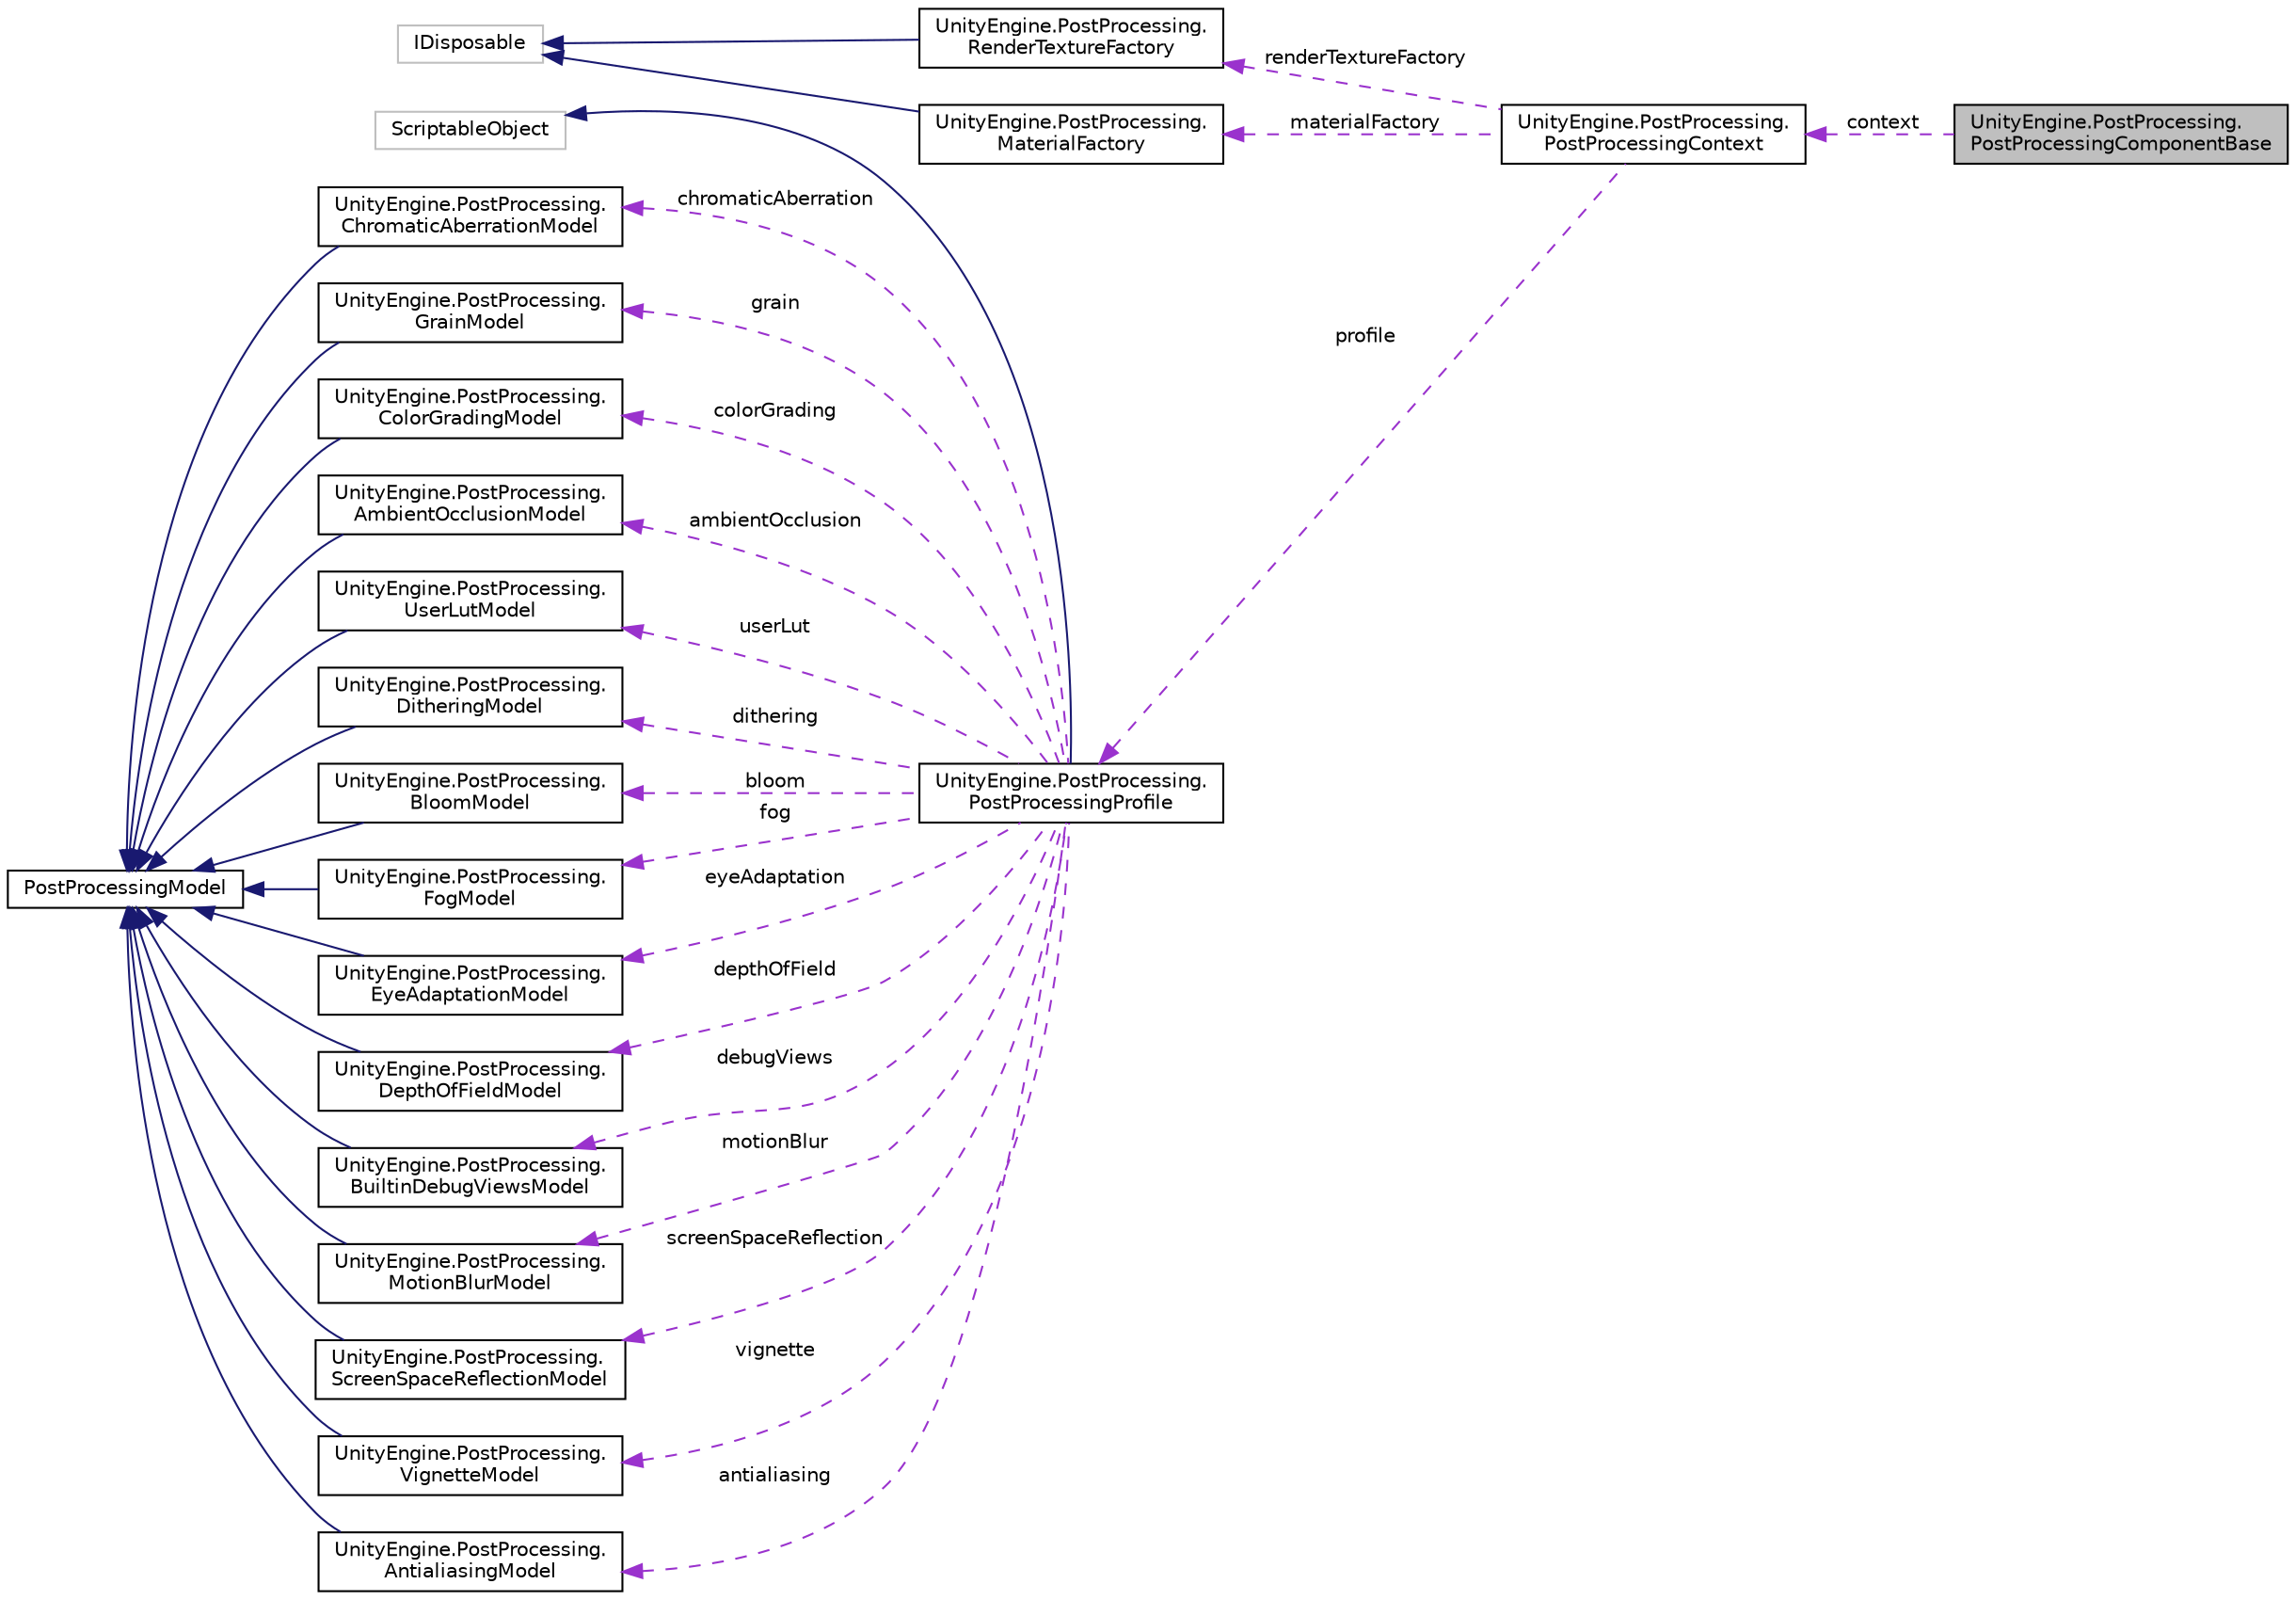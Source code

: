 digraph "UnityEngine.PostProcessing.PostProcessingComponentBase"
{
  edge [fontname="Helvetica",fontsize="10",labelfontname="Helvetica",labelfontsize="10"];
  node [fontname="Helvetica",fontsize="10",shape=record];
  rankdir="LR";
  Node4 [label="UnityEngine.PostProcessing.\lPostProcessingComponentBase",height=0.2,width=0.4,color="black", fillcolor="grey75", style="filled", fontcolor="black"];
  Node5 -> Node4 [dir="back",color="darkorchid3",fontsize="10",style="dashed",label=" context" ];
  Node5 [label="UnityEngine.PostProcessing.\lPostProcessingContext",height=0.2,width=0.4,color="black", fillcolor="white", style="filled",URL="$class_unity_engine_1_1_post_processing_1_1_post_processing_context.html"];
  Node6 -> Node5 [dir="back",color="darkorchid3",fontsize="10",style="dashed",label=" renderTextureFactory" ];
  Node6 [label="UnityEngine.PostProcessing.\lRenderTextureFactory",height=0.2,width=0.4,color="black", fillcolor="white", style="filled",URL="$class_unity_engine_1_1_post_processing_1_1_render_texture_factory.html"];
  Node7 -> Node6 [dir="back",color="midnightblue",fontsize="10",style="solid"];
  Node7 [label="IDisposable",height=0.2,width=0.4,color="grey75", fillcolor="white", style="filled"];
  Node8 -> Node5 [dir="back",color="darkorchid3",fontsize="10",style="dashed",label=" profile" ];
  Node8 [label="UnityEngine.PostProcessing.\lPostProcessingProfile",height=0.2,width=0.4,color="black", fillcolor="white", style="filled",URL="$class_unity_engine_1_1_post_processing_1_1_post_processing_profile.html"];
  Node9 -> Node8 [dir="back",color="midnightblue",fontsize="10",style="solid"];
  Node9 [label="ScriptableObject",height=0.2,width=0.4,color="grey75", fillcolor="white", style="filled"];
  Node10 -> Node8 [dir="back",color="darkorchid3",fontsize="10",style="dashed",label=" chromaticAberration" ];
  Node10 [label="UnityEngine.PostProcessing.\lChromaticAberrationModel",height=0.2,width=0.4,color="black", fillcolor="white", style="filled",URL="$class_unity_engine_1_1_post_processing_1_1_chromatic_aberration_model.html"];
  Node11 -> Node10 [dir="back",color="midnightblue",fontsize="10",style="solid"];
  Node11 [label="PostProcessingModel",height=0.2,width=0.4,color="black", fillcolor="white", style="filled",URL="$class_unity_engine_1_1_post_processing_1_1_post_processing_model.html"];
  Node12 -> Node8 [dir="back",color="darkorchid3",fontsize="10",style="dashed",label=" grain" ];
  Node12 [label="UnityEngine.PostProcessing.\lGrainModel",height=0.2,width=0.4,color="black", fillcolor="white", style="filled",URL="$class_unity_engine_1_1_post_processing_1_1_grain_model.html"];
  Node11 -> Node12 [dir="back",color="midnightblue",fontsize="10",style="solid"];
  Node13 -> Node8 [dir="back",color="darkorchid3",fontsize="10",style="dashed",label=" colorGrading" ];
  Node13 [label="UnityEngine.PostProcessing.\lColorGradingModel",height=0.2,width=0.4,color="black", fillcolor="white", style="filled",URL="$class_unity_engine_1_1_post_processing_1_1_color_grading_model.html"];
  Node11 -> Node13 [dir="back",color="midnightblue",fontsize="10",style="solid"];
  Node14 -> Node8 [dir="back",color="darkorchid3",fontsize="10",style="dashed",label=" ambientOcclusion" ];
  Node14 [label="UnityEngine.PostProcessing.\lAmbientOcclusionModel",height=0.2,width=0.4,color="black", fillcolor="white", style="filled",URL="$class_unity_engine_1_1_post_processing_1_1_ambient_occlusion_model.html"];
  Node11 -> Node14 [dir="back",color="midnightblue",fontsize="10",style="solid"];
  Node15 -> Node8 [dir="back",color="darkorchid3",fontsize="10",style="dashed",label=" userLut" ];
  Node15 [label="UnityEngine.PostProcessing.\lUserLutModel",height=0.2,width=0.4,color="black", fillcolor="white", style="filled",URL="$class_unity_engine_1_1_post_processing_1_1_user_lut_model.html"];
  Node11 -> Node15 [dir="back",color="midnightblue",fontsize="10",style="solid"];
  Node16 -> Node8 [dir="back",color="darkorchid3",fontsize="10",style="dashed",label=" dithering" ];
  Node16 [label="UnityEngine.PostProcessing.\lDitheringModel",height=0.2,width=0.4,color="black", fillcolor="white", style="filled",URL="$class_unity_engine_1_1_post_processing_1_1_dithering_model.html"];
  Node11 -> Node16 [dir="back",color="midnightblue",fontsize="10",style="solid"];
  Node17 -> Node8 [dir="back",color="darkorchid3",fontsize="10",style="dashed",label=" bloom" ];
  Node17 [label="UnityEngine.PostProcessing.\lBloomModel",height=0.2,width=0.4,color="black", fillcolor="white", style="filled",URL="$class_unity_engine_1_1_post_processing_1_1_bloom_model.html"];
  Node11 -> Node17 [dir="back",color="midnightblue",fontsize="10",style="solid"];
  Node18 -> Node8 [dir="back",color="darkorchid3",fontsize="10",style="dashed",label=" fog" ];
  Node18 [label="UnityEngine.PostProcessing.\lFogModel",height=0.2,width=0.4,color="black", fillcolor="white", style="filled",URL="$class_unity_engine_1_1_post_processing_1_1_fog_model.html"];
  Node11 -> Node18 [dir="back",color="midnightblue",fontsize="10",style="solid"];
  Node19 -> Node8 [dir="back",color="darkorchid3",fontsize="10",style="dashed",label=" eyeAdaptation" ];
  Node19 [label="UnityEngine.PostProcessing.\lEyeAdaptationModel",height=0.2,width=0.4,color="black", fillcolor="white", style="filled",URL="$class_unity_engine_1_1_post_processing_1_1_eye_adaptation_model.html"];
  Node11 -> Node19 [dir="back",color="midnightblue",fontsize="10",style="solid"];
  Node20 -> Node8 [dir="back",color="darkorchid3",fontsize="10",style="dashed",label=" depthOfField" ];
  Node20 [label="UnityEngine.PostProcessing.\lDepthOfFieldModel",height=0.2,width=0.4,color="black", fillcolor="white", style="filled",URL="$class_unity_engine_1_1_post_processing_1_1_depth_of_field_model.html"];
  Node11 -> Node20 [dir="back",color="midnightblue",fontsize="10",style="solid"];
  Node21 -> Node8 [dir="back",color="darkorchid3",fontsize="10",style="dashed",label=" debugViews" ];
  Node21 [label="UnityEngine.PostProcessing.\lBuiltinDebugViewsModel",height=0.2,width=0.4,color="black", fillcolor="white", style="filled",URL="$class_unity_engine_1_1_post_processing_1_1_builtin_debug_views_model.html"];
  Node11 -> Node21 [dir="back",color="midnightblue",fontsize="10",style="solid"];
  Node22 -> Node8 [dir="back",color="darkorchid3",fontsize="10",style="dashed",label=" motionBlur" ];
  Node22 [label="UnityEngine.PostProcessing.\lMotionBlurModel",height=0.2,width=0.4,color="black", fillcolor="white", style="filled",URL="$class_unity_engine_1_1_post_processing_1_1_motion_blur_model.html"];
  Node11 -> Node22 [dir="back",color="midnightblue",fontsize="10",style="solid"];
  Node23 -> Node8 [dir="back",color="darkorchid3",fontsize="10",style="dashed",label=" screenSpaceReflection" ];
  Node23 [label="UnityEngine.PostProcessing.\lScreenSpaceReflectionModel",height=0.2,width=0.4,color="black", fillcolor="white", style="filled",URL="$class_unity_engine_1_1_post_processing_1_1_screen_space_reflection_model.html"];
  Node11 -> Node23 [dir="back",color="midnightblue",fontsize="10",style="solid"];
  Node24 -> Node8 [dir="back",color="darkorchid3",fontsize="10",style="dashed",label=" vignette" ];
  Node24 [label="UnityEngine.PostProcessing.\lVignetteModel",height=0.2,width=0.4,color="black", fillcolor="white", style="filled",URL="$class_unity_engine_1_1_post_processing_1_1_vignette_model.html"];
  Node11 -> Node24 [dir="back",color="midnightblue",fontsize="10",style="solid"];
  Node25 -> Node8 [dir="back",color="darkorchid3",fontsize="10",style="dashed",label=" antialiasing" ];
  Node25 [label="UnityEngine.PostProcessing.\lAntialiasingModel",height=0.2,width=0.4,color="black", fillcolor="white", style="filled",URL="$class_unity_engine_1_1_post_processing_1_1_antialiasing_model.html"];
  Node11 -> Node25 [dir="back",color="midnightblue",fontsize="10",style="solid"];
  Node26 -> Node5 [dir="back",color="darkorchid3",fontsize="10",style="dashed",label=" materialFactory" ];
  Node26 [label="UnityEngine.PostProcessing.\lMaterialFactory",height=0.2,width=0.4,color="black", fillcolor="white", style="filled",URL="$class_unity_engine_1_1_post_processing_1_1_material_factory.html"];
  Node7 -> Node26 [dir="back",color="midnightblue",fontsize="10",style="solid"];
}
